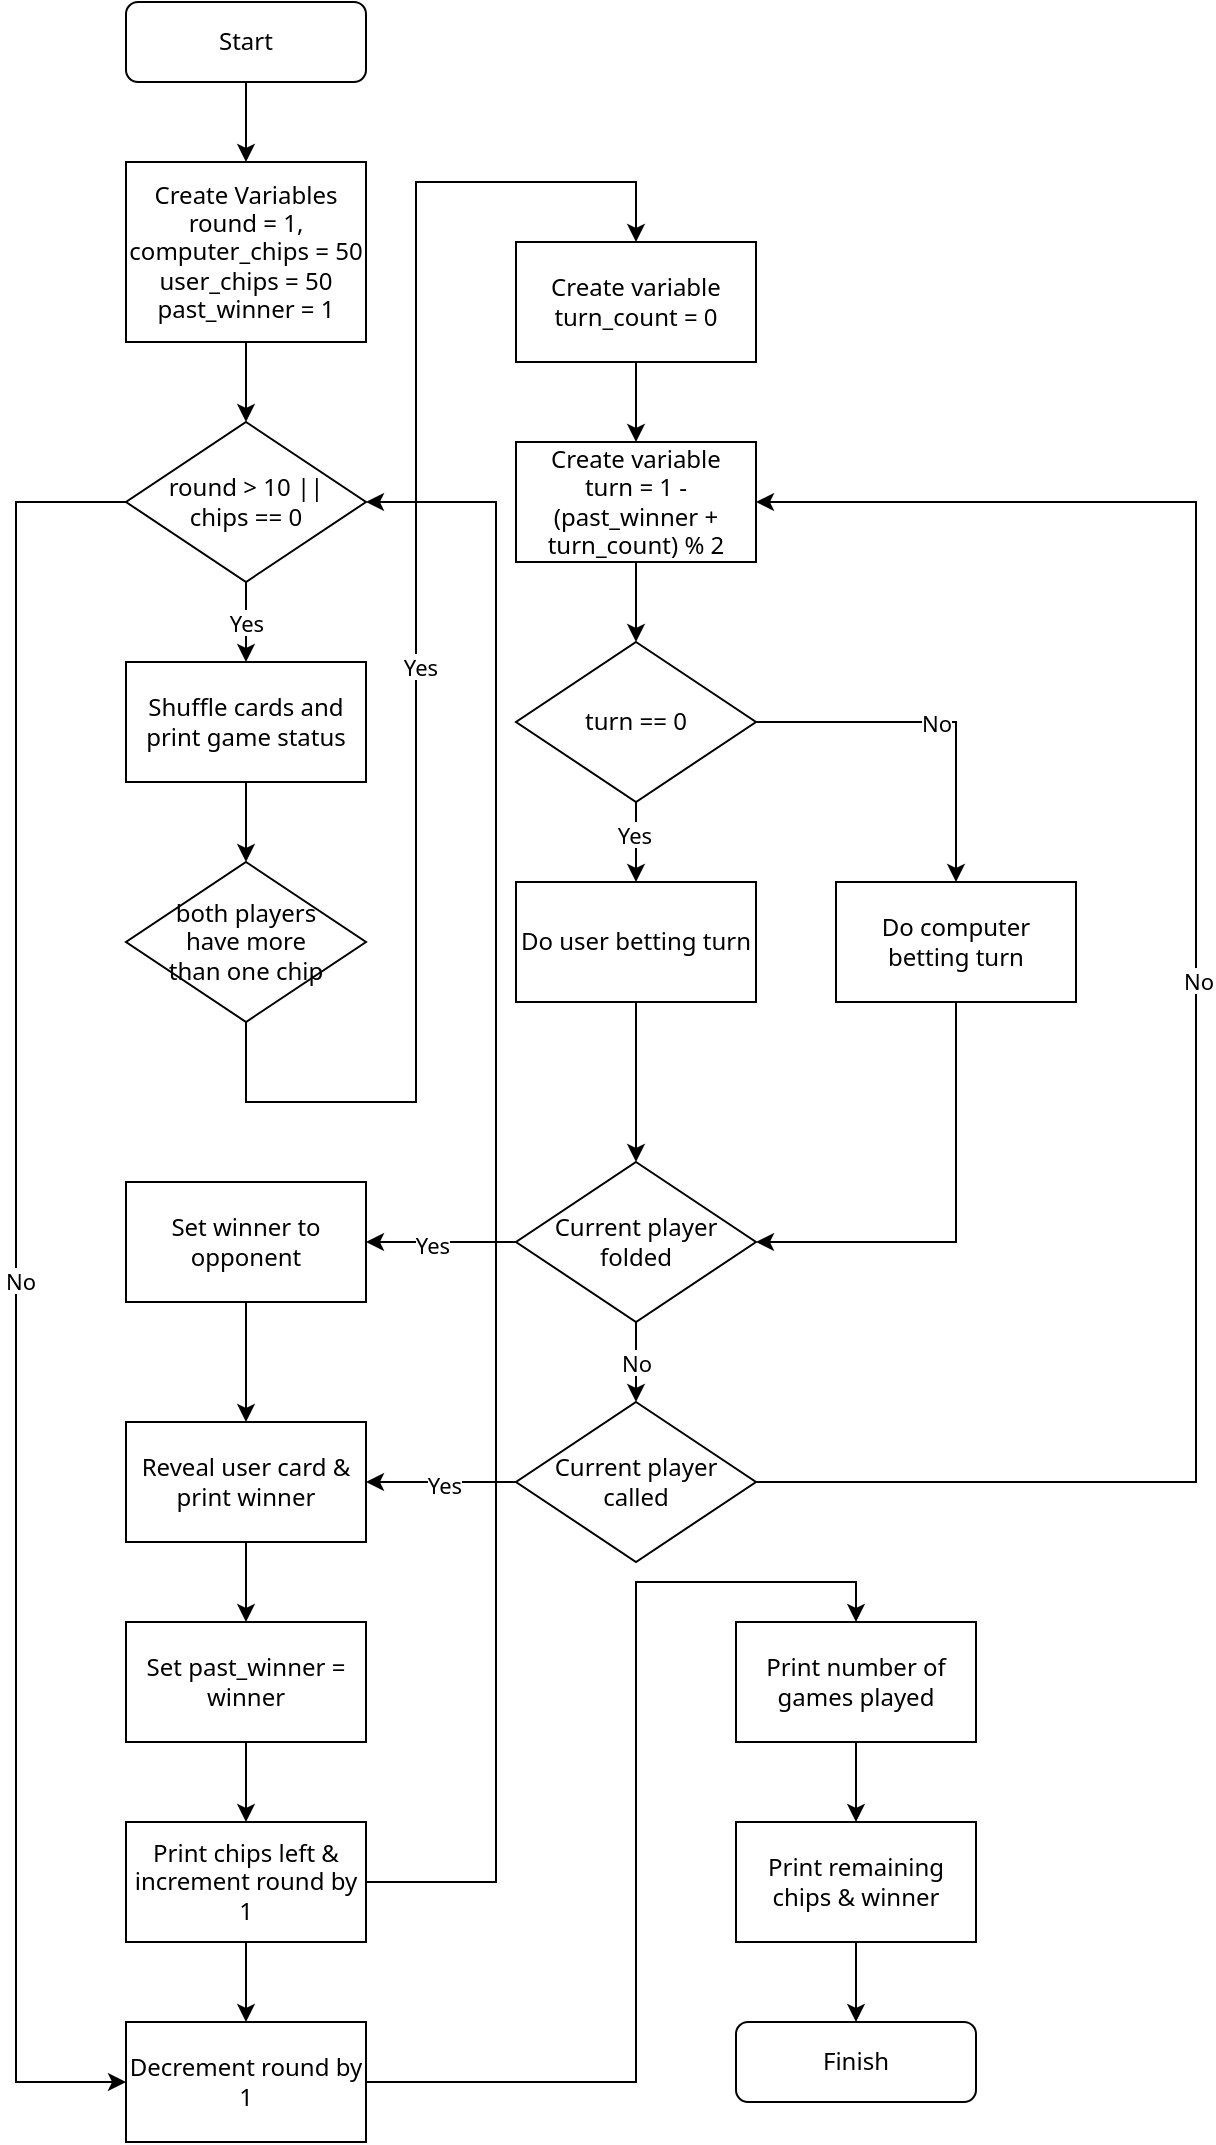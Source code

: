 <mxfile version="20.5.1"><diagram id="W-NYXxdJQlsO9ALS9x6r" name="Page-1"><mxGraphModel dx="1423" dy="1035" grid="1" gridSize="10" guides="1" tooltips="1" connect="1" arrows="1" fold="1" page="1" pageScale="1" pageWidth="850" pageHeight="1100" math="0" shadow="0"><root><mxCell id="0"/><mxCell id="1" parent="0"/><mxCell id="uIJZtv3S0cWfGSTdl1mo-1" value="&lt;font data-font-src=&quot;https://fonts.googleapis.com/css?family=Noto+Sans&quot; face=&quot;Noto Sans&quot;&gt;Start&lt;/font&gt;" style="rounded=1;whiteSpace=wrap;html=1;" vertex="1" parent="1"><mxGeometry x="145" y="15" width="120" height="40" as="geometry"/></mxCell><mxCell id="uIJZtv3S0cWfGSTdl1mo-2" value="&lt;div&gt;&lt;font data-font-src=&quot;https://fonts.googleapis.com/css?family=Noto+Sans&quot; face=&quot;Noto Sans&quot;&gt;Create Variables&lt;/font&gt;&lt;/div&gt;&lt;div&gt;&lt;font data-font-src=&quot;https://fonts.googleapis.com/css?family=Noto+Sans&quot; face=&quot;Noto Sans&quot;&gt;round = 1, computer_chips = 50&lt;br&gt;&lt;/font&gt;&lt;/div&gt;&lt;div&gt;&lt;font data-font-src=&quot;https://fonts.googleapis.com/css?family=Noto+Sans&quot; face=&quot;Noto Sans&quot;&gt;user_chips = 50&lt;br&gt;&lt;/font&gt;&lt;/div&gt;&lt;div&gt;&lt;font data-font-src=&quot;https://fonts.googleapis.com/css?family=Noto+Sans&quot; face=&quot;Noto Sans&quot;&gt;past_winner = 1&lt;br&gt;&lt;/font&gt;&lt;/div&gt;" style="rounded=0;whiteSpace=wrap;html=1;" vertex="1" parent="1"><mxGeometry x="145" y="95" width="120" height="90" as="geometry"/></mxCell><mxCell id="uIJZtv3S0cWfGSTdl1mo-3" value="&lt;div&gt;round &amp;gt; 10 ||&lt;/div&gt;&lt;div&gt;chips == 0&lt;br&gt;&lt;/div&gt;" style="rhombus;whiteSpace=wrap;html=1;fontFamily=Noto Sans;fontSource=https%3A%2F%2Ffonts.googleapis.com%2Fcss%3Ffamily%3DNoto%2BSans;" vertex="1" parent="1"><mxGeometry x="145" y="225" width="120" height="80" as="geometry"/></mxCell><mxCell id="uIJZtv3S0cWfGSTdl1mo-5" value="&lt;div&gt;both players&lt;/div&gt;&lt;div&gt;have more&lt;/div&gt;&lt;div&gt;than one chip&lt;br&gt;&lt;/div&gt;" style="rhombus;whiteSpace=wrap;html=1;fontFamily=Noto Sans;fontSource=https%3A%2F%2Ffonts.googleapis.com%2Fcss%3Ffamily%3DNoto%2BSans;" vertex="1" parent="1"><mxGeometry x="145" y="445" width="120" height="80" as="geometry"/></mxCell><mxCell id="uIJZtv3S0cWfGSTdl1mo-6" value="&lt;div&gt;&lt;font data-font-src=&quot;https://fonts.googleapis.com/css?family=Noto+Sans&quot; face=&quot;Noto Sans&quot;&gt;Shuffle cards and&lt;/font&gt;&lt;/div&gt;&lt;div&gt;&lt;font data-font-src=&quot;https://fonts.googleapis.com/css?family=Noto+Sans&quot; face=&quot;Noto Sans&quot;&gt;print game status&lt;br&gt;&lt;/font&gt;&lt;/div&gt;" style="rounded=0;whiteSpace=wrap;html=1;" vertex="1" parent="1"><mxGeometry x="145" y="345" width="120" height="60" as="geometry"/></mxCell><mxCell id="uIJZtv3S0cWfGSTdl1mo-7" value="&lt;div&gt;&lt;font data-font-src=&quot;https://fonts.googleapis.com/css?family=Noto+Sans&quot; face=&quot;Noto Sans&quot;&gt;Create variable&lt;/font&gt;&lt;/div&gt;&lt;div&gt;&lt;font data-font-src=&quot;https://fonts.googleapis.com/css?family=Noto+Sans&quot; face=&quot;Noto Sans&quot;&gt;turn_count = 0&lt;br&gt;&lt;/font&gt;&lt;/div&gt;" style="rounded=0;whiteSpace=wrap;html=1;" vertex="1" parent="1"><mxGeometry x="340" y="135" width="120" height="60" as="geometry"/></mxCell><mxCell id="uIJZtv3S0cWfGSTdl1mo-8" value="&lt;div&gt;&lt;font data-font-src=&quot;https://fonts.googleapis.com/css?family=Noto+Sans&quot; face=&quot;Noto Sans&quot;&gt;Create variable&lt;/font&gt;&lt;font data-font-src=&quot;https://fonts.googleapis.com/css?family=Noto+Sans&quot; face=&quot;Noto Sans&quot;&gt;&lt;br&gt;&lt;/font&gt;&lt;/div&gt;&lt;div&gt;&lt;font data-font-src=&quot;https://fonts.googleapis.com/css?family=Noto+Sans&quot; face=&quot;Noto Sans&quot;&gt;turn = 1 - (past_winner + turn_count) % 2&lt;br&gt;&lt;/font&gt;&lt;/div&gt;" style="rounded=0;whiteSpace=wrap;html=1;" vertex="1" parent="1"><mxGeometry x="340" y="235" width="120" height="60" as="geometry"/></mxCell><mxCell id="uIJZtv3S0cWfGSTdl1mo-19" style="edgeStyle=orthogonalEdgeStyle;rounded=0;orthogonalLoop=1;jettySize=auto;html=1;exitX=0.5;exitY=1;exitDx=0;exitDy=0;entryX=0.5;entryY=0;entryDx=0;entryDy=0;fontFamily=Noto Sans;fontSource=https%3A%2F%2Ffonts.googleapis.com%2Fcss%3Ffamily%3DNoto%2BSans;" edge="1" parent="1" source="uIJZtv3S0cWfGSTdl1mo-9" target="uIJZtv3S0cWfGSTdl1mo-10"><mxGeometry relative="1" as="geometry"/></mxCell><mxCell id="uIJZtv3S0cWfGSTdl1mo-20" value="Yes" style="edgeLabel;html=1;align=center;verticalAlign=middle;resizable=0;points=[];fontFamily=Noto Sans;" vertex="1" connectable="0" parent="uIJZtv3S0cWfGSTdl1mo-19"><mxGeometry x="-0.19" y="-1" relative="1" as="geometry"><mxPoint as="offset"/></mxGeometry></mxCell><mxCell id="uIJZtv3S0cWfGSTdl1mo-9" value="turn == 0" style="rhombus;whiteSpace=wrap;html=1;fontFamily=Noto Sans;fontSource=https%3A%2F%2Ffonts.googleapis.com%2Fcss%3Ffamily%3DNoto%2BSans;" vertex="1" parent="1"><mxGeometry x="340" y="335" width="120" height="80" as="geometry"/></mxCell><mxCell id="uIJZtv3S0cWfGSTdl1mo-10" value="&lt;font data-font-src=&quot;https://fonts.googleapis.com/css?family=Noto+Sans&quot; face=&quot;Noto Sans&quot;&gt;Do user betting turn&lt;br&gt;&lt;/font&gt;" style="rounded=0;whiteSpace=wrap;html=1;" vertex="1" parent="1"><mxGeometry x="340" y="455" width="120" height="60" as="geometry"/></mxCell><mxCell id="uIJZtv3S0cWfGSTdl1mo-11" value="&lt;font data-font-src=&quot;https://fonts.googleapis.com/css?family=Noto+Sans&quot; face=&quot;Noto Sans&quot;&gt;Do computer betting turn&lt;br&gt;&lt;/font&gt;" style="rounded=0;whiteSpace=wrap;html=1;" vertex="1" parent="1"><mxGeometry x="500" y="455" width="120" height="60" as="geometry"/></mxCell><mxCell id="uIJZtv3S0cWfGSTdl1mo-13" value="&lt;div&gt;Current player&lt;/div&gt;&lt;div&gt;folded&lt;/div&gt;" style="rhombus;whiteSpace=wrap;html=1;fontFamily=Noto Sans;fontSource=https%3A%2F%2Ffonts.googleapis.com%2Fcss%3Ffamily%3DNoto%2BSans;" vertex="1" parent="1"><mxGeometry x="340" y="595" width="120" height="80" as="geometry"/></mxCell><mxCell id="uIJZtv3S0cWfGSTdl1mo-21" value="" style="endArrow=classic;html=1;rounded=0;fontFamily=Noto Sans;fontSource=https%3A%2F%2Ffonts.googleapis.com%2Fcss%3Ffamily%3DNoto%2BSans;exitX=1;exitY=0.5;exitDx=0;exitDy=0;entryX=0.5;entryY=0;entryDx=0;entryDy=0;" edge="1" parent="1" source="uIJZtv3S0cWfGSTdl1mo-9" target="uIJZtv3S0cWfGSTdl1mo-11"><mxGeometry relative="1" as="geometry"><mxPoint x="460" y="425" as="sourcePoint"/><mxPoint x="560" y="425" as="targetPoint"/><Array as="points"><mxPoint x="560" y="375"/></Array></mxGeometry></mxCell><mxCell id="uIJZtv3S0cWfGSTdl1mo-22" value="No" style="edgeLabel;resizable=0;html=1;align=center;verticalAlign=middle;fontFamily=Noto Sans;fontSource=https%3A%2F%2Ffonts.googleapis.com%2Fcss%3Ffamily%3DNoto%2BSans;" connectable="0" vertex="1" parent="uIJZtv3S0cWfGSTdl1mo-21"><mxGeometry relative="1" as="geometry"/></mxCell><mxCell id="uIJZtv3S0cWfGSTdl1mo-23" value="" style="endArrow=classic;html=1;rounded=0;fontFamily=Noto Sans;fontSource=https%3A%2F%2Ffonts.googleapis.com%2Fcss%3Ffamily%3DNoto%2BSans;exitX=0.5;exitY=1;exitDx=0;exitDy=0;entryX=0.5;entryY=0;entryDx=0;entryDy=0;" edge="1" parent="1" source="uIJZtv3S0cWfGSTdl1mo-10" target="uIJZtv3S0cWfGSTdl1mo-13"><mxGeometry width="50" height="50" relative="1" as="geometry"><mxPoint x="360" y="565" as="sourcePoint"/><mxPoint x="410" y="515" as="targetPoint"/></mxGeometry></mxCell><mxCell id="uIJZtv3S0cWfGSTdl1mo-24" value="" style="endArrow=classic;html=1;rounded=0;fontFamily=Noto Sans;fontSource=https%3A%2F%2Ffonts.googleapis.com%2Fcss%3Ffamily%3DNoto%2BSans;exitX=0.5;exitY=1;exitDx=0;exitDy=0;entryX=1;entryY=0.5;entryDx=0;entryDy=0;" edge="1" parent="1" source="uIJZtv3S0cWfGSTdl1mo-11" target="uIJZtv3S0cWfGSTdl1mo-13"><mxGeometry width="50" height="50" relative="1" as="geometry"><mxPoint x="360" y="565" as="sourcePoint"/><mxPoint x="410" y="515" as="targetPoint"/><Array as="points"><mxPoint x="560" y="635"/></Array></mxGeometry></mxCell><mxCell id="uIJZtv3S0cWfGSTdl1mo-25" value="" style="endArrow=classic;html=1;rounded=0;fontFamily=Noto Sans;fontSource=https%3A%2F%2Ffonts.googleapis.com%2Fcss%3Ffamily%3DNoto%2BSans;exitX=0.5;exitY=1;exitDx=0;exitDy=0;entryX=0.5;entryY=0;entryDx=0;entryDy=0;" edge="1" parent="1" source="uIJZtv3S0cWfGSTdl1mo-8" target="uIJZtv3S0cWfGSTdl1mo-9"><mxGeometry width="50" height="50" relative="1" as="geometry"><mxPoint x="360" y="405" as="sourcePoint"/><mxPoint x="410" y="355" as="targetPoint"/></mxGeometry></mxCell><mxCell id="uIJZtv3S0cWfGSTdl1mo-26" value="" style="endArrow=classic;html=1;rounded=0;fontFamily=Noto Sans;fontSource=https%3A%2F%2Ffonts.googleapis.com%2Fcss%3Ffamily%3DNoto%2BSans;exitX=0.5;exitY=1;exitDx=0;exitDy=0;entryX=0.5;entryY=0;entryDx=0;entryDy=0;" edge="1" parent="1" source="uIJZtv3S0cWfGSTdl1mo-7" target="uIJZtv3S0cWfGSTdl1mo-8"><mxGeometry width="50" height="50" relative="1" as="geometry"><mxPoint x="360" y="405" as="sourcePoint"/><mxPoint x="410" y="355" as="targetPoint"/></mxGeometry></mxCell><mxCell id="uIJZtv3S0cWfGSTdl1mo-27" value="" style="endArrow=classic;html=1;rounded=0;fontFamily=Noto Sans;fontSource=https%3A%2F%2Ffonts.googleapis.com%2Fcss%3Ffamily%3DNoto%2BSans;exitX=0.5;exitY=1;exitDx=0;exitDy=0;entryX=0.5;entryY=0;entryDx=0;entryDy=0;" edge="1" parent="1" source="uIJZtv3S0cWfGSTdl1mo-5" target="uIJZtv3S0cWfGSTdl1mo-7"><mxGeometry width="50" height="50" relative="1" as="geometry"><mxPoint x="310" y="385" as="sourcePoint"/><mxPoint x="360" y="335" as="targetPoint"/><Array as="points"><mxPoint x="205" y="565"/><mxPoint x="290" y="565"/><mxPoint x="290" y="105"/><mxPoint x="400" y="105"/></Array></mxGeometry></mxCell><mxCell id="uIJZtv3S0cWfGSTdl1mo-28" value="Yes" style="edgeLabel;html=1;align=center;verticalAlign=middle;resizable=0;points=[];fontFamily=Noto Sans;" vertex="1" connectable="0" parent="uIJZtv3S0cWfGSTdl1mo-27"><mxGeometry x="-0.054" y="-2" relative="1" as="geometry"><mxPoint as="offset"/></mxGeometry></mxCell><mxCell id="uIJZtv3S0cWfGSTdl1mo-29" value="" style="endArrow=classic;html=1;rounded=0;fontFamily=Noto Sans;fontSource=https%3A%2F%2Ffonts.googleapis.com%2Fcss%3Ffamily%3DNoto%2BSans;exitX=0.5;exitY=1;exitDx=0;exitDy=0;entryX=0.5;entryY=0;entryDx=0;entryDy=0;" edge="1" parent="1" source="uIJZtv3S0cWfGSTdl1mo-6" target="uIJZtv3S0cWfGSTdl1mo-5"><mxGeometry width="50" height="50" relative="1" as="geometry"><mxPoint x="220" y="415" as="sourcePoint"/><mxPoint x="270" y="365" as="targetPoint"/></mxGeometry></mxCell><mxCell id="uIJZtv3S0cWfGSTdl1mo-30" value="Yes" style="endArrow=classic;html=1;rounded=0;fontFamily=Noto Sans;fontSource=https%3A%2F%2Ffonts.googleapis.com%2Fcss%3Ffamily%3DNoto%2BSans;exitX=0.5;exitY=1;exitDx=0;exitDy=0;entryX=0.5;entryY=0;entryDx=0;entryDy=0;" edge="1" parent="1" source="uIJZtv3S0cWfGSTdl1mo-3" target="uIJZtv3S0cWfGSTdl1mo-6"><mxGeometry width="50" height="50" relative="1" as="geometry"><mxPoint x="220" y="415" as="sourcePoint"/><mxPoint x="270" y="365" as="targetPoint"/></mxGeometry></mxCell><mxCell id="uIJZtv3S0cWfGSTdl1mo-31" value="" style="endArrow=classic;html=1;rounded=0;fontFamily=Noto Sans;fontSource=https%3A%2F%2Ffonts.googleapis.com%2Fcss%3Ffamily%3DNoto%2BSans;exitX=0.5;exitY=1;exitDx=0;exitDy=0;entryX=0.5;entryY=0;entryDx=0;entryDy=0;" edge="1" parent="1" source="uIJZtv3S0cWfGSTdl1mo-2" target="uIJZtv3S0cWfGSTdl1mo-3"><mxGeometry width="50" height="50" relative="1" as="geometry"><mxPoint x="220" y="305" as="sourcePoint"/><mxPoint x="270" y="255" as="targetPoint"/></mxGeometry></mxCell><mxCell id="uIJZtv3S0cWfGSTdl1mo-32" value="" style="endArrow=classic;html=1;rounded=0;fontFamily=Noto Sans;fontSource=https%3A%2F%2Ffonts.googleapis.com%2Fcss%3Ffamily%3DNoto%2BSans;exitX=0.5;exitY=1;exitDx=0;exitDy=0;entryX=0.5;entryY=0;entryDx=0;entryDy=0;" edge="1" parent="1" source="uIJZtv3S0cWfGSTdl1mo-1" target="uIJZtv3S0cWfGSTdl1mo-2"><mxGeometry width="50" height="50" relative="1" as="geometry"><mxPoint x="220" y="305" as="sourcePoint"/><mxPoint x="270" y="255" as="targetPoint"/></mxGeometry></mxCell><mxCell id="uIJZtv3S0cWfGSTdl1mo-36" value="&lt;div&gt;Current player&lt;/div&gt;&lt;div&gt;called&lt;/div&gt;" style="rhombus;whiteSpace=wrap;html=1;fontFamily=Noto Sans;fontSource=https%3A%2F%2Ffonts.googleapis.com%2Fcss%3Ffamily%3DNoto%2BSans;" vertex="1" parent="1"><mxGeometry x="340" y="715" width="120" height="80" as="geometry"/></mxCell><mxCell id="uIJZtv3S0cWfGSTdl1mo-37" value="No" style="endArrow=classic;html=1;rounded=0;fontFamily=Noto Sans;fontSource=https%3A%2F%2Ffonts.googleapis.com%2Fcss%3Ffamily%3DNoto%2BSans;exitX=0.5;exitY=1;exitDx=0;exitDy=0;entryX=0.5;entryY=0;entryDx=0;entryDy=0;" edge="1" parent="1" source="uIJZtv3S0cWfGSTdl1mo-13" target="uIJZtv3S0cWfGSTdl1mo-36"><mxGeometry width="50" height="50" relative="1" as="geometry"><mxPoint x="420" y="615" as="sourcePoint"/><mxPoint x="470" y="565" as="targetPoint"/></mxGeometry></mxCell><mxCell id="uIJZtv3S0cWfGSTdl1mo-38" value="" style="endArrow=classic;html=1;rounded=0;fontFamily=Noto Sans;fontSource=https%3A%2F%2Ffonts.googleapis.com%2Fcss%3Ffamily%3DNoto%2BSans;exitX=1;exitY=0.5;exitDx=0;exitDy=0;entryX=1;entryY=0.5;entryDx=0;entryDy=0;" edge="1" parent="1" source="uIJZtv3S0cWfGSTdl1mo-36" target="uIJZtv3S0cWfGSTdl1mo-8"><mxGeometry width="50" height="50" relative="1" as="geometry"><mxPoint x="420" y="535" as="sourcePoint"/><mxPoint x="470" y="485" as="targetPoint"/><Array as="points"><mxPoint x="680" y="755"/><mxPoint x="680" y="265"/></Array></mxGeometry></mxCell><mxCell id="uIJZtv3S0cWfGSTdl1mo-40" value="No" style="edgeLabel;html=1;align=center;verticalAlign=middle;resizable=0;points=[];fontFamily=Noto Sans;" vertex="1" connectable="0" parent="uIJZtv3S0cWfGSTdl1mo-38"><mxGeometry x="0.014" y="-1" relative="1" as="geometry"><mxPoint as="offset"/></mxGeometry></mxCell><mxCell id="uIJZtv3S0cWfGSTdl1mo-41" value="Set winner to opponent" style="rounded=0;whiteSpace=wrap;html=1;fontFamily=Noto Sans;fontSource=https%3A%2F%2Ffonts.googleapis.com%2Fcss%3Ffamily%3DNoto%2BSans;" vertex="1" parent="1"><mxGeometry x="145" y="605" width="120" height="60" as="geometry"/></mxCell><mxCell id="uIJZtv3S0cWfGSTdl1mo-42" value="" style="endArrow=classic;html=1;rounded=0;fontFamily=Noto Sans;fontSource=https%3A%2F%2Ffonts.googleapis.com%2Fcss%3Ffamily%3DNoto%2BSans;exitX=0;exitY=0.5;exitDx=0;exitDy=0;entryX=1;entryY=0.5;entryDx=0;entryDy=0;" edge="1" parent="1" source="uIJZtv3S0cWfGSTdl1mo-13" target="uIJZtv3S0cWfGSTdl1mo-41"><mxGeometry width="50" height="50" relative="1" as="geometry"><mxPoint x="300" y="675" as="sourcePoint"/><mxPoint x="350" y="625" as="targetPoint"/></mxGeometry></mxCell><mxCell id="uIJZtv3S0cWfGSTdl1mo-46" value="Yes" style="edgeLabel;html=1;align=center;verticalAlign=middle;resizable=0;points=[];fontFamily=Noto Sans;" vertex="1" connectable="0" parent="uIJZtv3S0cWfGSTdl1mo-42"><mxGeometry x="0.13" y="1" relative="1" as="geometry"><mxPoint as="offset"/></mxGeometry></mxCell><mxCell id="uIJZtv3S0cWfGSTdl1mo-43" value="Reveal user card &amp;amp; print winner" style="rounded=0;whiteSpace=wrap;html=1;fontFamily=Noto Sans;fontSource=https%3A%2F%2Ffonts.googleapis.com%2Fcss%3Ffamily%3DNoto%2BSans;" vertex="1" parent="1"><mxGeometry x="145" y="725" width="120" height="60" as="geometry"/></mxCell><mxCell id="uIJZtv3S0cWfGSTdl1mo-44" value="" style="endArrow=classic;html=1;rounded=0;fontFamily=Noto Sans;fontSource=https%3A%2F%2Ffonts.googleapis.com%2Fcss%3Ffamily%3DNoto%2BSans;exitX=0.5;exitY=1;exitDx=0;exitDy=0;entryX=0.5;entryY=0;entryDx=0;entryDy=0;" edge="1" parent="1" source="uIJZtv3S0cWfGSTdl1mo-41" target="uIJZtv3S0cWfGSTdl1mo-43"><mxGeometry width="50" height="50" relative="1" as="geometry"><mxPoint x="300" y="745" as="sourcePoint"/><mxPoint x="350" y="695" as="targetPoint"/></mxGeometry></mxCell><mxCell id="uIJZtv3S0cWfGSTdl1mo-45" value="" style="endArrow=classic;html=1;rounded=0;fontFamily=Noto Sans;fontSource=https%3A%2F%2Ffonts.googleapis.com%2Fcss%3Ffamily%3DNoto%2BSans;exitX=0;exitY=0.5;exitDx=0;exitDy=0;entryX=1;entryY=0.5;entryDx=0;entryDy=0;" edge="1" parent="1" source="uIJZtv3S0cWfGSTdl1mo-36" target="uIJZtv3S0cWfGSTdl1mo-43"><mxGeometry width="50" height="50" relative="1" as="geometry"><mxPoint x="300" y="745" as="sourcePoint"/><mxPoint x="350" y="695" as="targetPoint"/></mxGeometry></mxCell><mxCell id="uIJZtv3S0cWfGSTdl1mo-47" value="Yes" style="edgeLabel;html=1;align=center;verticalAlign=middle;resizable=0;points=[];fontFamily=Noto Sans;" vertex="1" connectable="0" parent="uIJZtv3S0cWfGSTdl1mo-45"><mxGeometry x="-0.04" y="1" relative="1" as="geometry"><mxPoint as="offset"/></mxGeometry></mxCell><mxCell id="uIJZtv3S0cWfGSTdl1mo-48" value="Set past_winner = winner" style="rounded=0;whiteSpace=wrap;html=1;fontFamily=Noto Sans;fontSource=https%3A%2F%2Ffonts.googleapis.com%2Fcss%3Ffamily%3DNoto%2BSans;" vertex="1" parent="1"><mxGeometry x="145" y="825" width="120" height="60" as="geometry"/></mxCell><mxCell id="uIJZtv3S0cWfGSTdl1mo-49" value="Print chips left &amp;amp; increment round by 1" style="rounded=0;whiteSpace=wrap;html=1;fontFamily=Noto Sans;fontSource=https%3A%2F%2Ffonts.googleapis.com%2Fcss%3Ffamily%3DNoto%2BSans;" vertex="1" parent="1"><mxGeometry x="145" y="925" width="120" height="60" as="geometry"/></mxCell><mxCell id="uIJZtv3S0cWfGSTdl1mo-50" value="" style="endArrow=classic;html=1;rounded=0;fontFamily=Noto Sans;fontSource=https%3A%2F%2Ffonts.googleapis.com%2Fcss%3Ffamily%3DNoto%2BSans;exitX=0.5;exitY=1;exitDx=0;exitDy=0;entryX=0.5;entryY=0;entryDx=0;entryDy=0;" edge="1" parent="1" source="uIJZtv3S0cWfGSTdl1mo-43" target="uIJZtv3S0cWfGSTdl1mo-48"><mxGeometry width="50" height="50" relative="1" as="geometry"><mxPoint x="330" y="955" as="sourcePoint"/><mxPoint x="380" y="905" as="targetPoint"/></mxGeometry></mxCell><mxCell id="uIJZtv3S0cWfGSTdl1mo-51" value="" style="endArrow=classic;html=1;rounded=0;fontFamily=Noto Sans;fontSource=https%3A%2F%2Ffonts.googleapis.com%2Fcss%3Ffamily%3DNoto%2BSans;exitX=0.5;exitY=1;exitDx=0;exitDy=0;entryX=0.5;entryY=0;entryDx=0;entryDy=0;" edge="1" parent="1" source="uIJZtv3S0cWfGSTdl1mo-48" target="uIJZtv3S0cWfGSTdl1mo-49"><mxGeometry width="50" height="50" relative="1" as="geometry"><mxPoint x="330" y="955" as="sourcePoint"/><mxPoint x="380" y="905" as="targetPoint"/></mxGeometry></mxCell><mxCell id="uIJZtv3S0cWfGSTdl1mo-52" value="" style="endArrow=classic;html=1;rounded=0;fontFamily=Noto Sans;fontSource=https%3A%2F%2Ffonts.googleapis.com%2Fcss%3Ffamily%3DNoto%2BSans;entryX=1;entryY=0.5;entryDx=0;entryDy=0;exitX=1;exitY=0.5;exitDx=0;exitDy=0;" edge="1" parent="1" source="uIJZtv3S0cWfGSTdl1mo-49" target="uIJZtv3S0cWfGSTdl1mo-3"><mxGeometry width="50" height="50" relative="1" as="geometry"><mxPoint x="-120" y="545" as="sourcePoint"/><mxPoint x="-70" y="495" as="targetPoint"/><Array as="points"><mxPoint x="330" y="955"/><mxPoint x="330" y="265"/></Array></mxGeometry></mxCell><mxCell id="uIJZtv3S0cWfGSTdl1mo-55" value="Decrement round by 1" style="rounded=0;whiteSpace=wrap;html=1;fontFamily=Noto Sans;fontSource=https%3A%2F%2Ffonts.googleapis.com%2Fcss%3Ffamily%3DNoto%2BSans;" vertex="1" parent="1"><mxGeometry x="145" y="1025" width="120" height="60" as="geometry"/></mxCell><mxCell id="uIJZtv3S0cWfGSTdl1mo-56" value="Print number of games played" style="rounded=0;whiteSpace=wrap;html=1;fontFamily=Noto Sans;fontSource=https%3A%2F%2Ffonts.googleapis.com%2Fcss%3Ffamily%3DNoto%2BSans;" vertex="1" parent="1"><mxGeometry x="450" y="825" width="120" height="60" as="geometry"/></mxCell><mxCell id="uIJZtv3S0cWfGSTdl1mo-57" value="Print remaining chips &amp;amp; winner" style="rounded=0;whiteSpace=wrap;html=1;fontFamily=Noto Sans;fontSource=https%3A%2F%2Ffonts.googleapis.com%2Fcss%3Ffamily%3DNoto%2BSans;" vertex="1" parent="1"><mxGeometry x="450" y="925" width="120" height="60" as="geometry"/></mxCell><mxCell id="uIJZtv3S0cWfGSTdl1mo-58" value="&lt;font data-font-src=&quot;https://fonts.googleapis.com/css?family=Noto+Sans&quot; face=&quot;Noto Sans&quot;&gt;Finish&lt;/font&gt;" style="rounded=1;whiteSpace=wrap;html=1;" vertex="1" parent="1"><mxGeometry x="450" y="1025" width="120" height="40" as="geometry"/></mxCell><mxCell id="uIJZtv3S0cWfGSTdl1mo-59" value="" style="endArrow=classic;html=1;rounded=0;fontFamily=Noto Sans;fontSource=https%3A%2F%2Ffonts.googleapis.com%2Fcss%3Ffamily%3DNoto%2BSans;exitX=0.5;exitY=1;exitDx=0;exitDy=0;entryX=0.5;entryY=0;entryDx=0;entryDy=0;" edge="1" parent="1" source="uIJZtv3S0cWfGSTdl1mo-49" target="uIJZtv3S0cWfGSTdl1mo-55"><mxGeometry width="50" height="50" relative="1" as="geometry"><mxPoint x="320" y="995" as="sourcePoint"/><mxPoint x="370" y="945" as="targetPoint"/></mxGeometry></mxCell><mxCell id="uIJZtv3S0cWfGSTdl1mo-60" value="" style="endArrow=classic;html=1;rounded=0;fontFamily=Noto Sans;fontSource=https%3A%2F%2Ffonts.googleapis.com%2Fcss%3Ffamily%3DNoto%2BSans;exitX=1;exitY=0.5;exitDx=0;exitDy=0;entryX=0.5;entryY=0;entryDx=0;entryDy=0;" edge="1" parent="1" source="uIJZtv3S0cWfGSTdl1mo-55" target="uIJZtv3S0cWfGSTdl1mo-56"><mxGeometry width="50" height="50" relative="1" as="geometry"><mxPoint x="320" y="995" as="sourcePoint"/><mxPoint x="370" y="945" as="targetPoint"/><Array as="points"><mxPoint x="400" y="1055"/><mxPoint x="400" y="805"/><mxPoint x="510" y="805"/></Array></mxGeometry></mxCell><mxCell id="uIJZtv3S0cWfGSTdl1mo-61" value="" style="endArrow=classic;html=1;rounded=0;fontFamily=Noto Sans;fontSource=https%3A%2F%2Ffonts.googleapis.com%2Fcss%3Ffamily%3DNoto%2BSans;exitX=0.5;exitY=1;exitDx=0;exitDy=0;entryX=0.5;entryY=0;entryDx=0;entryDy=0;" edge="1" parent="1" source="uIJZtv3S0cWfGSTdl1mo-56" target="uIJZtv3S0cWfGSTdl1mo-57"><mxGeometry width="50" height="50" relative="1" as="geometry"><mxPoint x="320" y="995" as="sourcePoint"/><mxPoint x="370" y="945" as="targetPoint"/></mxGeometry></mxCell><mxCell id="uIJZtv3S0cWfGSTdl1mo-62" value="" style="endArrow=classic;html=1;rounded=0;fontFamily=Noto Sans;fontSource=https%3A%2F%2Ffonts.googleapis.com%2Fcss%3Ffamily%3DNoto%2BSans;entryX=0.5;entryY=0;entryDx=0;entryDy=0;exitX=0.5;exitY=1;exitDx=0;exitDy=0;" edge="1" parent="1" source="uIJZtv3S0cWfGSTdl1mo-57" target="uIJZtv3S0cWfGSTdl1mo-58"><mxGeometry width="50" height="50" relative="1" as="geometry"><mxPoint x="320" y="995" as="sourcePoint"/><mxPoint x="370" y="945" as="targetPoint"/></mxGeometry></mxCell><mxCell id="uIJZtv3S0cWfGSTdl1mo-63" value="" style="endArrow=classic;html=1;rounded=0;fontFamily=Noto Sans;fontSource=https%3A%2F%2Ffonts.googleapis.com%2Fcss%3Ffamily%3DNoto%2BSans;exitX=0;exitY=0.5;exitDx=0;exitDy=0;entryX=0;entryY=0.5;entryDx=0;entryDy=0;" edge="1" parent="1" source="uIJZtv3S0cWfGSTdl1mo-3" target="uIJZtv3S0cWfGSTdl1mo-55"><mxGeometry width="50" height="50" relative="1" as="geometry"><mxPoint x="160" y="645" as="sourcePoint"/><mxPoint x="210" y="595" as="targetPoint"/><Array as="points"><mxPoint x="90" y="265"/><mxPoint x="90" y="1055"/></Array></mxGeometry></mxCell><mxCell id="uIJZtv3S0cWfGSTdl1mo-65" value="No" style="edgeLabel;html=1;align=center;verticalAlign=middle;resizable=0;points=[];fontFamily=Noto Sans;" vertex="1" connectable="0" parent="uIJZtv3S0cWfGSTdl1mo-63"><mxGeometry x="-0.015" y="2" relative="1" as="geometry"><mxPoint as="offset"/></mxGeometry></mxCell></root></mxGraphModel></diagram></mxfile>